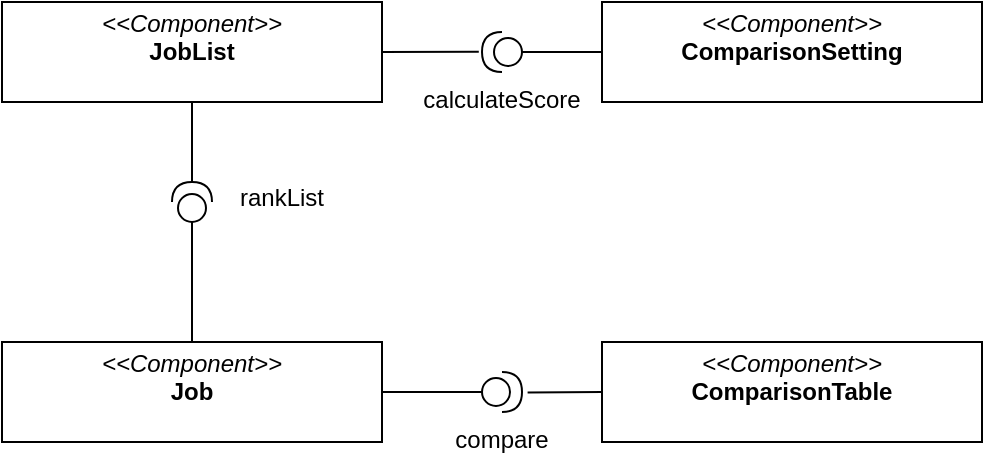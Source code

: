 <mxfile version="14.4.4" type="device"><diagram name="Page-1" id="c4acf3e9-155e-7222-9cf6-157b1a14988f"><mxGraphModel dx="1006" dy="714" grid="1" gridSize="10" guides="1" tooltips="1" connect="1" arrows="1" fold="1" page="1" pageScale="1" pageWidth="850" pageHeight="1100" background="#ffffff" math="0" shadow="0"><root><mxCell id="0"/><mxCell id="1" parent="0"/><mxCell id="Hqm7kBB1yTOAVnn5835M-18" style="edgeStyle=none;rounded=0;orthogonalLoop=1;jettySize=auto;html=1;exitX=1;exitY=0.5;exitDx=0;exitDy=0;entryX=1.08;entryY=0.506;entryDx=0;entryDy=0;entryPerimeter=0;startArrow=none;startFill=0;endArrow=none;endFill=0;" edge="1" parent="1" source="5d2195bd80daf111-18" target="Hqm7kBB1yTOAVnn5835M-13"><mxGeometry relative="1" as="geometry"/></mxCell><mxCell id="Hqm7kBB1yTOAVnn5835M-19" style="edgeStyle=none;rounded=0;orthogonalLoop=1;jettySize=auto;html=1;exitX=0.5;exitY=1;exitDx=0;exitDy=0;entryX=1;entryY=0.5;entryDx=0;entryDy=0;entryPerimeter=0;startArrow=none;startFill=0;endArrow=none;endFill=0;" edge="1" parent="1" source="5d2195bd80daf111-18" target="Hqm7kBB1yTOAVnn5835M-5"><mxGeometry relative="1" as="geometry"/></mxCell><mxCell id="5d2195bd80daf111-18" value="&lt;p style=&quot;margin: 0px ; margin-top: 4px ; text-align: center&quot;&gt;&lt;i&gt;&amp;lt;&amp;lt;Component&amp;gt;&amp;gt;&lt;/i&gt;&lt;br&gt;&lt;b&gt;JobList&lt;/b&gt;&lt;/p&gt;&lt;p style=&quot;margin: 0px ; margin-top: 4px ; text-align: center&quot;&gt;&lt;b&gt;&lt;br&gt;&lt;/b&gt;&lt;/p&gt;&lt;hr size=&quot;1&quot;&gt;" style="verticalAlign=top;align=left;overflow=fill;fontSize=12;fontFamily=Helvetica;html=1;rounded=0;shadow=0;comic=0;labelBackgroundColor=none;strokeWidth=1;" parent="1" vertex="1"><mxGeometry width="190" height="50" as="geometry"/></mxCell><mxCell id="Hqm7kBB1yTOAVnn5835M-7" style="edgeStyle=none;rounded=0;orthogonalLoop=1;jettySize=auto;html=1;exitX=0.5;exitY=0;exitDx=0;exitDy=0;entryX=0;entryY=0.5;entryDx=0;entryDy=0;entryPerimeter=0;startArrow=none;startFill=0;endArrow=none;endFill=0;" edge="1" parent="1" source="Hqm7kBB1yTOAVnn5835M-1" target="Hqm7kBB1yTOAVnn5835M-5"><mxGeometry relative="1" as="geometry"/></mxCell><mxCell id="Hqm7kBB1yTOAVnn5835M-25" style="edgeStyle=none;rounded=0;orthogonalLoop=1;jettySize=auto;html=1;exitX=1;exitY=0.5;exitDx=0;exitDy=0;entryX=0;entryY=0.5;entryDx=0;entryDy=0;entryPerimeter=0;startArrow=none;startFill=0;endArrow=none;endFill=0;" edge="1" parent="1" source="Hqm7kBB1yTOAVnn5835M-1" target="Hqm7kBB1yTOAVnn5835M-12"><mxGeometry relative="1" as="geometry"/></mxCell><mxCell id="Hqm7kBB1yTOAVnn5835M-1" value="&lt;p style=&quot;margin: 0px ; margin-top: 4px ; text-align: center&quot;&gt;&lt;i&gt;&amp;lt;&amp;lt;Component&amp;gt;&amp;gt;&lt;/i&gt;&lt;br&gt;&lt;b&gt;Job&lt;/b&gt;&lt;/p&gt;&lt;p style=&quot;margin: 0px ; margin-top: 4px ; text-align: center&quot;&gt;&lt;b&gt;&lt;br&gt;&lt;/b&gt;&lt;/p&gt;&lt;hr size=&quot;1&quot;&gt;" style="verticalAlign=top;align=left;overflow=fill;fontSize=12;fontFamily=Helvetica;html=1;rounded=0;shadow=0;comic=0;labelBackgroundColor=none;strokeWidth=1;" vertex="1" parent="1"><mxGeometry y="170" width="190" height="50" as="geometry"/></mxCell><mxCell id="Hqm7kBB1yTOAVnn5835M-16" style="edgeStyle=none;rounded=0;orthogonalLoop=1;jettySize=auto;html=1;exitX=0;exitY=0.5;exitDx=0;exitDy=0;entryX=0;entryY=0.5;entryDx=0;entryDy=0;entryPerimeter=0;startArrow=none;startFill=0;endArrow=none;endFill=0;" edge="1" parent="1" source="Hqm7kBB1yTOAVnn5835M-2" target="Hqm7kBB1yTOAVnn5835M-13"><mxGeometry relative="1" as="geometry"/></mxCell><mxCell id="Hqm7kBB1yTOAVnn5835M-2" value="&lt;p style=&quot;margin: 0px ; margin-top: 4px ; text-align: center&quot;&gt;&lt;i&gt;&amp;lt;&amp;lt;Component&amp;gt;&amp;gt;&lt;/i&gt;&lt;br&gt;&lt;b&gt;ComparisonSetting&lt;/b&gt;&lt;/p&gt;&lt;p style=&quot;margin: 0px ; margin-top: 4px ; text-align: center&quot;&gt;&lt;b&gt;&lt;br&gt;&lt;/b&gt;&lt;/p&gt;&lt;hr size=&quot;1&quot;&gt;" style="verticalAlign=top;align=left;overflow=fill;fontSize=12;fontFamily=Helvetica;html=1;rounded=0;shadow=0;comic=0;labelBackgroundColor=none;strokeWidth=1;" vertex="1" parent="1"><mxGeometry x="300" width="190" height="50" as="geometry"/></mxCell><mxCell id="Hqm7kBB1yTOAVnn5835M-24" style="edgeStyle=none;rounded=0;orthogonalLoop=1;jettySize=auto;html=1;exitX=0;exitY=0.5;exitDx=0;exitDy=0;entryX=1.14;entryY=0.51;entryDx=0;entryDy=0;entryPerimeter=0;startArrow=none;startFill=0;endArrow=none;endFill=0;" edge="1" parent="1" source="Hqm7kBB1yTOAVnn5835M-3" target="Hqm7kBB1yTOAVnn5835M-12"><mxGeometry relative="1" as="geometry"/></mxCell><mxCell id="Hqm7kBB1yTOAVnn5835M-3" value="&lt;p style=&quot;margin: 0px ; margin-top: 4px ; text-align: center&quot;&gt;&lt;i&gt;&amp;lt;&amp;lt;Component&amp;gt;&amp;gt;&lt;/i&gt;&lt;br&gt;&lt;b&gt;ComparisonTable&lt;/b&gt;&lt;/p&gt;&lt;p style=&quot;margin: 0px ; margin-top: 4px ; text-align: center&quot;&gt;&lt;b&gt;&lt;br&gt;&lt;/b&gt;&lt;/p&gt;&lt;hr size=&quot;1&quot;&gt;" style="verticalAlign=top;align=left;overflow=fill;fontSize=12;fontFamily=Helvetica;html=1;rounded=0;shadow=0;comic=0;labelBackgroundColor=none;strokeWidth=1;" vertex="1" parent="1"><mxGeometry x="300" y="170" width="190" height="50" as="geometry"/></mxCell><mxCell id="Hqm7kBB1yTOAVnn5835M-5" value="" style="shape=providedRequiredInterface;html=1;verticalLabelPosition=bottom;strokeColor=#000000;rotation=-90;" vertex="1" parent="1"><mxGeometry x="85" y="90" width="20" height="20" as="geometry"/></mxCell><mxCell id="Hqm7kBB1yTOAVnn5835M-8" value="rankList" style="text;align=center;fontStyle=0;verticalAlign=middle;spacingLeft=3;spacingRight=3;strokeColor=none;rotatable=0;points=[[0,0.5],[1,0.5]];portConstraint=eastwest;" vertex="1" parent="1"><mxGeometry x="100" y="84" width="80" height="26" as="geometry"/></mxCell><mxCell id="Hqm7kBB1yTOAVnn5835M-12" value="" style="shape=providedRequiredInterface;html=1;verticalLabelPosition=bottom;strokeColor=#000000;rotation=0;" vertex="1" parent="1"><mxGeometry x="240" y="185" width="20" height="20" as="geometry"/></mxCell><mxCell id="Hqm7kBB1yTOAVnn5835M-13" value="" style="shape=providedRequiredInterface;html=1;verticalLabelPosition=bottom;strokeColor=#000000;rotation=-180;" vertex="1" parent="1"><mxGeometry x="240" y="15" width="20" height="20" as="geometry"/></mxCell><mxCell id="Hqm7kBB1yTOAVnn5835M-20" value="calculateScore" style="text;align=center;fontStyle=0;verticalAlign=middle;spacingLeft=3;spacingRight=3;strokeColor=none;rotatable=0;points=[[0,0.5],[1,0.5]];portConstraint=eastwest;" vertex="1" parent="1"><mxGeometry x="210" y="35" width="80" height="26" as="geometry"/></mxCell><mxCell id="Hqm7kBB1yTOAVnn5835M-23" value="compare" style="text;align=center;fontStyle=0;verticalAlign=middle;spacingLeft=3;spacingRight=3;strokeColor=none;rotatable=0;points=[[0,0.5],[1,0.5]];portConstraint=eastwest;" vertex="1" parent="1"><mxGeometry x="210" y="205" width="80" height="26" as="geometry"/></mxCell></root></mxGraphModel></diagram></mxfile>